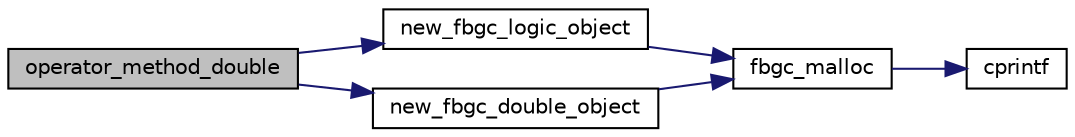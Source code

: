 digraph "operator_method_double"
{
  edge [fontname="Helvetica",fontsize="10",labelfontname="Helvetica",labelfontsize="10"];
  node [fontname="Helvetica",fontsize="10",shape=record];
  rankdir="LR";
  Node48 [label="operator_method_double",height=0.2,width=0.4,color="black", fillcolor="grey75", style="filled", fontcolor="black"];
  Node48 -> Node49 [color="midnightblue",fontsize="10",style="solid"];
  Node49 [label="new_fbgc_logic_object",height=0.2,width=0.4,color="black", fillcolor="white", style="filled",URL="$logic__object_8c.html#a11def1f376b697a7229879ad4222afab"];
  Node49 -> Node50 [color="midnightblue",fontsize="10",style="solid"];
  Node50 [label="fbgc_malloc",height=0.2,width=0.4,color="black", fillcolor="white", style="filled",URL="$memory_8c.html#a41dd65ee24d51160659bf94bed90e998"];
  Node50 -> Node51 [color="midnightblue",fontsize="10",style="solid"];
  Node51 [label="cprintf",height=0.2,width=0.4,color="black", fillcolor="white", style="filled",URL="$error_8c.html#a30fee765292b076e015fc846035f2550"];
  Node48 -> Node52 [color="midnightblue",fontsize="10",style="solid"];
  Node52 [label="new_fbgc_double_object",height=0.2,width=0.4,color="black", fillcolor="white", style="filled",URL="$double__object_8c.html#a08dd93b8f6c56cf7cb6210b63c29dbaf"];
  Node52 -> Node50 [color="midnightblue",fontsize="10",style="solid"];
}
